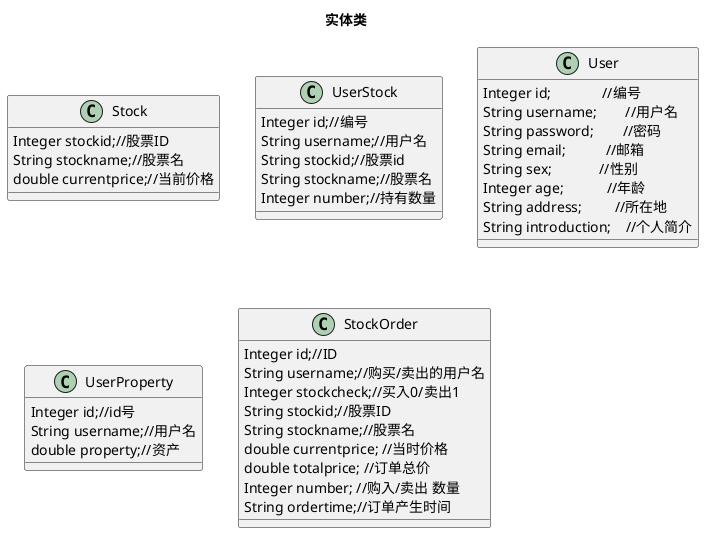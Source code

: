 @startuml
title 实体类
class Stock {
    
	Integer stockid;//股票ID
    String stockname;//股票名
    double currentprice;//当前价格
}

class UserStock {
    
    Integer id;//编号
    String username;//用户名
    String stockid;//股票id
    String stockname;//股票名
    Integer number;//持有数量
}

class User {
	Integer id;              //编号
    String username;        //用户名
    String password;        //密码
    String email;           //邮箱
    String sex;             //性别
    Integer age;            //年龄
    String address;         //所在地
    String introduction;    //个人简介
}

class UserProperty {
	Integer id;//id号
    String username;//用户名
    double property;//资产
}

class StockOrder {
    Integer id;//ID
    String username;//购买/卖出的用户名
    Integer stockcheck;//买入0/卖出1
    String stockid;//股票ID
    String stockname;//股票名
    double currentprice; //当时价格
    double totalprice; //订单总价
    Integer number; //购入/卖出 数量
    String ordertime;//订单产生时间
}


@enduml
